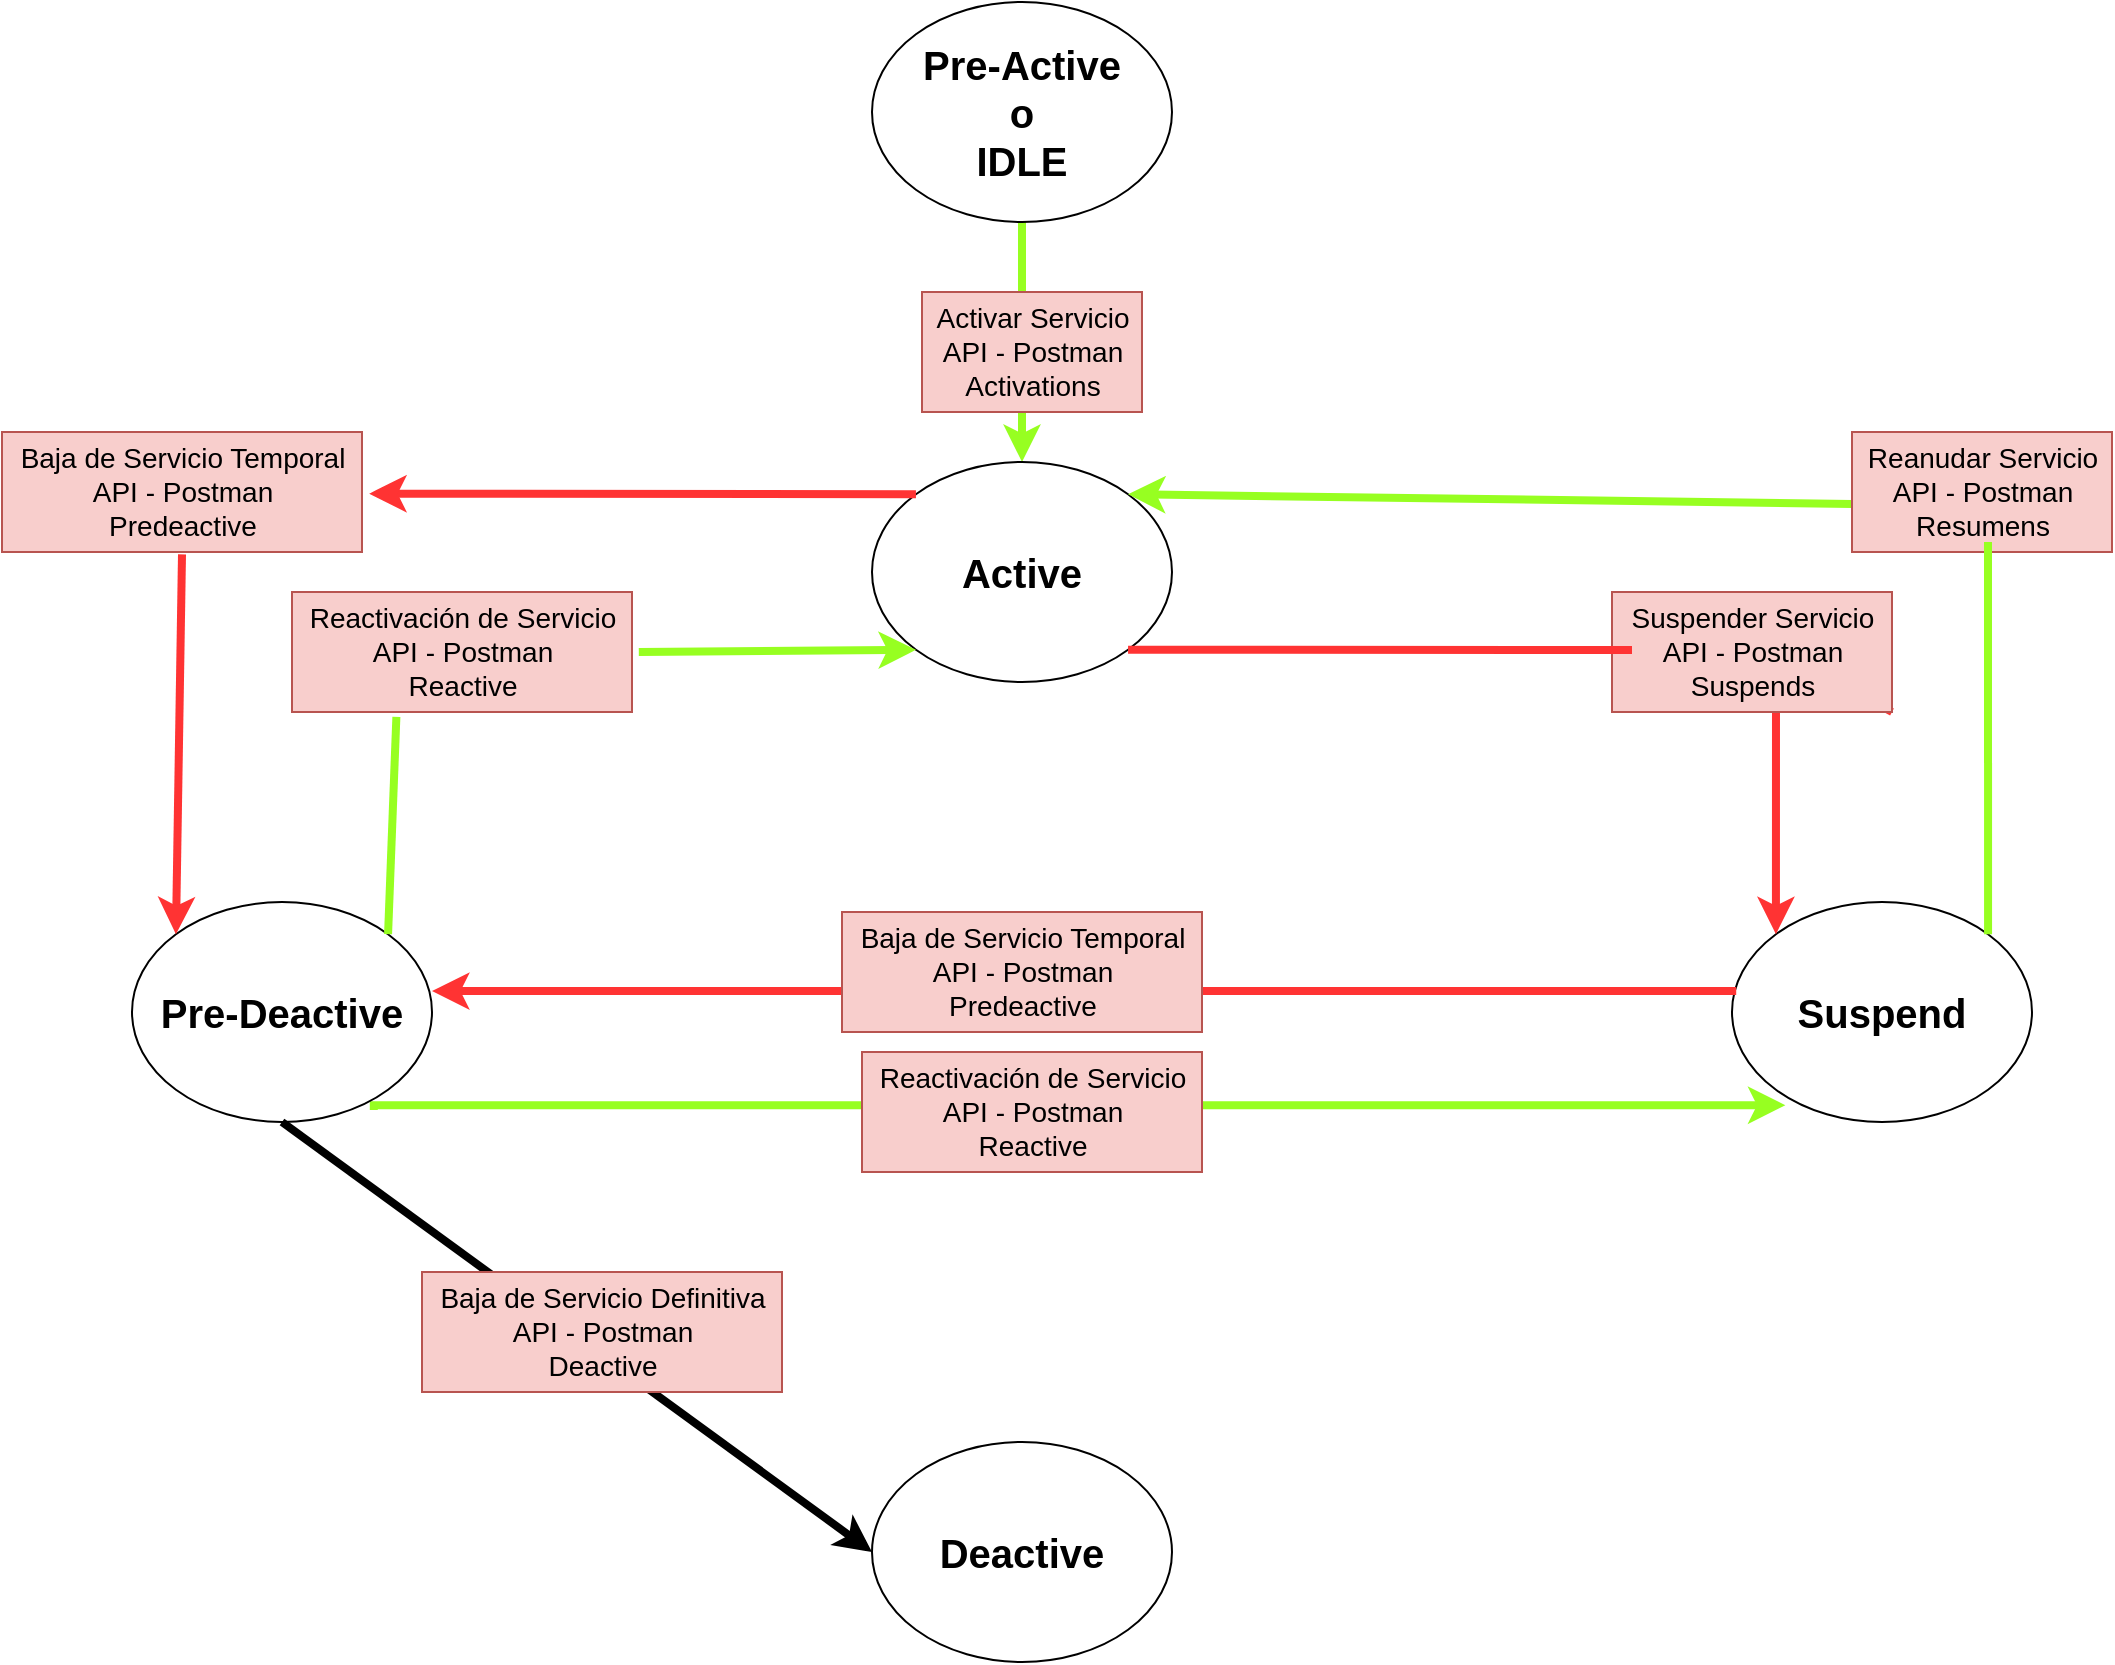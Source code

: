 <mxfile version="15.5.2" type="github">
  <diagram id="H7uGVd6uUkmrxRJBJKdL" name="Page-1">
    <mxGraphModel dx="1955" dy="576" grid="1" gridSize="10" guides="1" tooltips="1" connect="1" arrows="1" fold="1" page="1" pageScale="1" pageWidth="827" pageHeight="1169" background="#ffffff" math="0" shadow="0">
      <root>
        <mxCell id="0" />
        <mxCell id="1" parent="0" />
        <mxCell id="E-aPnvL4wcG2CTVnwj5k-7" style="edgeStyle=orthogonalEdgeStyle;rounded=0;orthogonalLoop=1;jettySize=auto;html=1;exitX=0.5;exitY=1;exitDx=0;exitDy=0;entryX=0.5;entryY=0;entryDx=0;entryDy=0;strokeColor=#97FF21;strokeWidth=4;" parent="1" source="E-aPnvL4wcG2CTVnwj5k-1" target="E-aPnvL4wcG2CTVnwj5k-2" edge="1">
          <mxGeometry relative="1" as="geometry" />
        </mxCell>
        <mxCell id="E-aPnvL4wcG2CTVnwj5k-1" value="Pre-Active&lt;br style=&quot;font-size: 20px;&quot;&gt;o&lt;br style=&quot;font-size: 20px;&quot;&gt;IDLE" style="ellipse;whiteSpace=wrap;html=1;fontSize=20;fontStyle=1" parent="1" vertex="1">
          <mxGeometry x="360" y="150" width="150" height="110" as="geometry" />
        </mxCell>
        <mxCell id="E-aPnvL4wcG2CTVnwj5k-2" value="Active" style="ellipse;whiteSpace=wrap;html=1;strokeWidth=1;perimeterSpacing=0;fontSize=20;fontStyle=1" parent="1" vertex="1">
          <mxGeometry x="360" y="380" width="150" height="110" as="geometry" />
        </mxCell>
        <mxCell id="E-aPnvL4wcG2CTVnwj5k-3" value="Suspend" style="ellipse;whiteSpace=wrap;html=1;fontSize=20;fontStyle=1" parent="1" vertex="1">
          <mxGeometry x="790" y="600" width="150" height="110" as="geometry" />
        </mxCell>
        <mxCell id="E-aPnvL4wcG2CTVnwj5k-21" style="edgeStyle=orthogonalEdgeStyle;rounded=0;orthogonalLoop=1;jettySize=auto;html=1;entryX=0.178;entryY=0.924;entryDx=0;entryDy=0;entryPerimeter=0;exitX=0.806;exitY=0.945;exitDx=0;exitDy=0;exitPerimeter=0;strokeColor=#97FF21;strokeWidth=4;" parent="1" source="E-aPnvL4wcG2CTVnwj5k-4" target="E-aPnvL4wcG2CTVnwj5k-3" edge="1">
          <mxGeometry relative="1" as="geometry">
            <Array as="points">
              <mxPoint x="111" y="702" />
            </Array>
            <mxPoint x="200" y="702" as="sourcePoint" />
          </mxGeometry>
        </mxCell>
        <mxCell id="E-aPnvL4wcG2CTVnwj5k-4" value="Pre-Deactive" style="ellipse;whiteSpace=wrap;html=1;fontSize=20;fontStyle=1" parent="1" vertex="1">
          <mxGeometry x="-10" y="600" width="150" height="110" as="geometry" />
        </mxCell>
        <mxCell id="E-aPnvL4wcG2CTVnwj5k-5" value="Deactive" style="ellipse;whiteSpace=wrap;html=1;fontSize=20;fontStyle=1" parent="1" vertex="1">
          <mxGeometry x="360" y="870" width="150" height="110" as="geometry" />
        </mxCell>
        <mxCell id="E-aPnvL4wcG2CTVnwj5k-8" value="Activar Servicio&lt;br style=&quot;font-size: 14px;&quot;&gt;API - Postman&lt;br style=&quot;font-size: 14px;&quot;&gt;Activations" style="text;html=1;align=center;verticalAlign=middle;resizable=0;points=[];autosize=1;strokeWidth=1;fillColor=#f8cecc;strokeColor=#b85450;fontSize=14;" parent="1" vertex="1">
          <mxGeometry x="385" y="295" width="110" height="60" as="geometry" />
        </mxCell>
        <mxCell id="E-aPnvL4wcG2CTVnwj5k-9" value="" style="endArrow=classic;html=1;rounded=0;exitX=1;exitY=1;exitDx=0;exitDy=0;entryX=0;entryY=0;entryDx=0;entryDy=0;startArrow=none;strokeWidth=4;strokeColor=#FF3333;" parent="1" source="E-aPnvL4wcG2CTVnwj5k-10" edge="1" target="E-aPnvL4wcG2CTVnwj5k-3">
          <mxGeometry width="50" height="50" relative="1" as="geometry">
            <mxPoint x="480" y="480" as="sourcePoint" />
            <mxPoint x="790" y="645" as="targetPoint" />
            <Array as="points">
              <mxPoint x="812" y="474" />
            </Array>
          </mxGeometry>
        </mxCell>
        <mxCell id="E-aPnvL4wcG2CTVnwj5k-11" value="" style="endArrow=classic;exitX=0.001;exitY=0.6;exitDx=0;exitDy=0;entryX=1;entryY=0;entryDx=0;entryDy=0;startArrow=none;exitPerimeter=0;fontColor=#97FF21;fontSize=14;html=1;rounded=0;strokeColor=#97FF21;jumpSize=11;strokeWidth=4;" parent="1" source="E-aPnvL4wcG2CTVnwj5k-12" target="E-aPnvL4wcG2CTVnwj5k-2" edge="1">
          <mxGeometry width="50" height="50" relative="1" as="geometry">
            <mxPoint x="600" y="350" as="sourcePoint" />
            <mxPoint x="510" y="415" as="targetPoint" />
            <Array as="points" />
          </mxGeometry>
        </mxCell>
        <mxCell id="E-aPnvL4wcG2CTVnwj5k-13" value="" style="endArrow=classic;html=1;rounded=0;entryX=1;entryY=0.405;entryDx=0;entryDy=0;exitX=0.014;exitY=0.405;exitDx=0;exitDy=0;exitPerimeter=0;entryPerimeter=0;strokeColor=#FF3333;strokeWidth=4;" parent="1" source="E-aPnvL4wcG2CTVnwj5k-3" target="E-aPnvL4wcG2CTVnwj5k-4" edge="1">
          <mxGeometry width="50" height="50" relative="1" as="geometry">
            <mxPoint x="760" y="636" as="sourcePoint" />
            <mxPoint x="300" y="450" as="targetPoint" />
          </mxGeometry>
        </mxCell>
        <mxCell id="E-aPnvL4wcG2CTVnwj5k-17" value="Baja de Servicio Temporal&lt;br style=&quot;font-size: 14px;&quot;&gt;API - Postman&lt;br style=&quot;font-size: 14px;&quot;&gt;Predeactive" style="text;html=1;align=center;verticalAlign=middle;resizable=0;points=[];autosize=1;strokeWidth=1;fillColor=#f8cecc;strokeColor=#b85450;fontSize=14;" parent="1" vertex="1">
          <mxGeometry x="345" y="605" width="180" height="60" as="geometry" />
        </mxCell>
        <mxCell id="E-aPnvL4wcG2CTVnwj5k-22" value="Reactivación de Servicio&lt;br style=&quot;font-size: 14px;&quot;&gt;API - Postman&lt;br style=&quot;font-size: 14px;&quot;&gt;Reactive" style="text;html=1;align=center;verticalAlign=middle;resizable=0;points=[];autosize=1;strokeWidth=1;fillColor=#f8cecc;strokeColor=#b85450;fontSize=14;" parent="1" vertex="1">
          <mxGeometry x="355" y="675" width="170" height="60" as="geometry" />
        </mxCell>
        <mxCell id="E-aPnvL4wcG2CTVnwj5k-26" value="" style="endArrow=classic;html=1;rounded=0;entryX=0;entryY=1;entryDx=0;entryDy=0;exitX=1.02;exitY=0.5;exitDx=0;exitDy=0;startArrow=none;exitPerimeter=0;strokeColor=#97FF21;strokeWidth=4;" parent="1" source="E-aPnvL4wcG2CTVnwj5k-28" target="E-aPnvL4wcG2CTVnwj5k-2" edge="1">
          <mxGeometry width="50" height="50" relative="1" as="geometry">
            <mxPoint x="145" y="585" as="sourcePoint" />
            <mxPoint x="195" y="535" as="targetPoint" />
            <Array as="points" />
          </mxGeometry>
        </mxCell>
        <mxCell id="E-aPnvL4wcG2CTVnwj5k-29" value="" style="endArrow=classic;html=1;rounded=0;exitX=0.5;exitY=1;exitDx=0;exitDy=0;entryX=0;entryY=0.5;entryDx=0;entryDy=0;strokeWidth=4;" parent="1" source="E-aPnvL4wcG2CTVnwj5k-4" target="E-aPnvL4wcG2CTVnwj5k-5" edge="1">
          <mxGeometry width="50" height="50" relative="1" as="geometry">
            <mxPoint x="430" y="800" as="sourcePoint" />
            <mxPoint x="480" y="750" as="targetPoint" />
          </mxGeometry>
        </mxCell>
        <mxCell id="E-aPnvL4wcG2CTVnwj5k-30" value="Baja de Servicio Definitiva&lt;br style=&quot;font-size: 14px;&quot;&gt;API - Postman&lt;br style=&quot;font-size: 14px;&quot;&gt;Deactive" style="text;html=1;align=center;verticalAlign=middle;resizable=0;points=[];autosize=1;strokeWidth=1;fillColor=#f8cecc;strokeColor=#b85450;fontSize=14;" parent="1" vertex="1">
          <mxGeometry x="135" y="785" width="180" height="60" as="geometry" />
        </mxCell>
        <mxCell id="E-aPnvL4wcG2CTVnwj5k-10" value="Suspender Servicio&lt;br style=&quot;font-size: 14px;&quot;&gt;API - Postman&lt;br style=&quot;font-size: 14px;&quot;&gt;Suspends" style="text;html=1;align=center;verticalAlign=middle;resizable=0;points=[];autosize=1;strokeWidth=1;fillColor=#f8cecc;strokeColor=#b85450;fontSize=14;" parent="1" vertex="1">
          <mxGeometry x="730" y="445" width="140" height="60" as="geometry" />
        </mxCell>
        <mxCell id="cA8Drn6Rid59aDa7ESIs-1" value="" style="endArrow=none;html=1;rounded=0;exitX=1;exitY=1;exitDx=0;exitDy=0;strokeColor=#FF3333;strokeWidth=4;" edge="1" parent="1" source="E-aPnvL4wcG2CTVnwj5k-2">
          <mxGeometry width="50" height="50" relative="1" as="geometry">
            <mxPoint x="488.126" y="473.823" as="sourcePoint" />
            <mxPoint x="740" y="474" as="targetPoint" />
            <Array as="points" />
          </mxGeometry>
        </mxCell>
        <mxCell id="E-aPnvL4wcG2CTVnwj5k-12" value="Reanudar Servicio&lt;br style=&quot;font-size: 14px;&quot;&gt;API - Postman&lt;br style=&quot;font-size: 14px;&quot;&gt;Resumens" style="text;html=1;align=center;verticalAlign=middle;resizable=0;points=[];autosize=1;strokeWidth=1;fillColor=#f8cecc;strokeColor=#b85450;fontSize=14;" parent="1" vertex="1">
          <mxGeometry x="850" y="365" width="130" height="60" as="geometry" />
        </mxCell>
        <mxCell id="cA8Drn6Rid59aDa7ESIs-2" value="" style="endArrow=none;html=1;rounded=0;exitX=1;exitY=0;exitDx=0;exitDy=0;fontColor=#97FF21;strokeColor=#97FF21;strokeWidth=4;" edge="1" parent="1" source="E-aPnvL4wcG2CTVnwj5k-3">
          <mxGeometry width="50" height="50" relative="1" as="geometry">
            <mxPoint x="918.126" y="606.177" as="sourcePoint" />
            <mxPoint x="918" y="420" as="targetPoint" />
            <Array as="points" />
          </mxGeometry>
        </mxCell>
        <mxCell id="E-aPnvL4wcG2CTVnwj5k-24" value="Baja de Servicio Temporal&lt;br style=&quot;font-size: 14px;&quot;&gt;API - Postman&lt;br style=&quot;font-size: 14px;&quot;&gt;Predeactive" style="text;html=1;align=center;verticalAlign=middle;resizable=0;points=[];autosize=1;strokeWidth=1;fillColor=#f8cecc;strokeColor=#b85450;fontSize=14;" parent="1" vertex="1">
          <mxGeometry x="-75" y="365" width="180" height="60" as="geometry" />
        </mxCell>
        <mxCell id="cA8Drn6Rid59aDa7ESIs-4" value="" style="endArrow=classic;html=1;rounded=0;fontSize=20;entryX=1.02;entryY=0.514;entryDx=0;entryDy=0;entryPerimeter=0;exitX=0;exitY=0;exitDx=0;exitDy=0;strokeColor=#FF3333;strokeWidth=4;" edge="1" parent="1" source="E-aPnvL4wcG2CTVnwj5k-2" target="E-aPnvL4wcG2CTVnwj5k-24">
          <mxGeometry width="50" height="50" relative="1" as="geometry">
            <mxPoint x="210" y="370" as="sourcePoint" />
            <mxPoint x="260" y="320" as="targetPoint" />
          </mxGeometry>
        </mxCell>
        <mxCell id="cA8Drn6Rid59aDa7ESIs-5" value="" style="endArrow=classic;html=1;rounded=0;fontSize=20;exitX=0.5;exitY=1.02;exitDx=0;exitDy=0;exitPerimeter=0;entryX=0;entryY=0;entryDx=0;entryDy=0;strokeColor=#FF3333;strokeWidth=4;" edge="1" parent="1" source="E-aPnvL4wcG2CTVnwj5k-24" target="E-aPnvL4wcG2CTVnwj5k-4">
          <mxGeometry width="50" height="50" relative="1" as="geometry">
            <mxPoint y="520" as="sourcePoint" />
            <mxPoint x="50" y="470" as="targetPoint" />
          </mxGeometry>
        </mxCell>
        <mxCell id="E-aPnvL4wcG2CTVnwj5k-28" value="Reactivación de Servicio&lt;br style=&quot;font-size: 14px;&quot;&gt;API - Postman&lt;br style=&quot;font-size: 14px;&quot;&gt;Reactive" style="text;html=1;align=center;verticalAlign=middle;resizable=0;points=[];autosize=1;strokeWidth=1;fillColor=#f8cecc;strokeColor=#b85450;fontSize=14;" parent="1" vertex="1">
          <mxGeometry x="70" y="445" width="170" height="60" as="geometry" />
        </mxCell>
        <mxCell id="cA8Drn6Rid59aDa7ESIs-6" value="" style="endArrow=none;html=1;rounded=0;entryX=0.307;entryY=1.04;entryDx=0;entryDy=0;entryPerimeter=0;exitX=1;exitY=0;exitDx=0;exitDy=0;strokeColor=#97FF21;strokeWidth=4;" edge="1" parent="1" source="E-aPnvL4wcG2CTVnwj5k-4" target="E-aPnvL4wcG2CTVnwj5k-28">
          <mxGeometry width="50" height="50" relative="1" as="geometry">
            <mxPoint x="118.033" y="636.109" as="sourcePoint" />
            <mxPoint x="365.4" y="465.14" as="targetPoint" />
            <Array as="points" />
          </mxGeometry>
        </mxCell>
      </root>
    </mxGraphModel>
  </diagram>
</mxfile>
